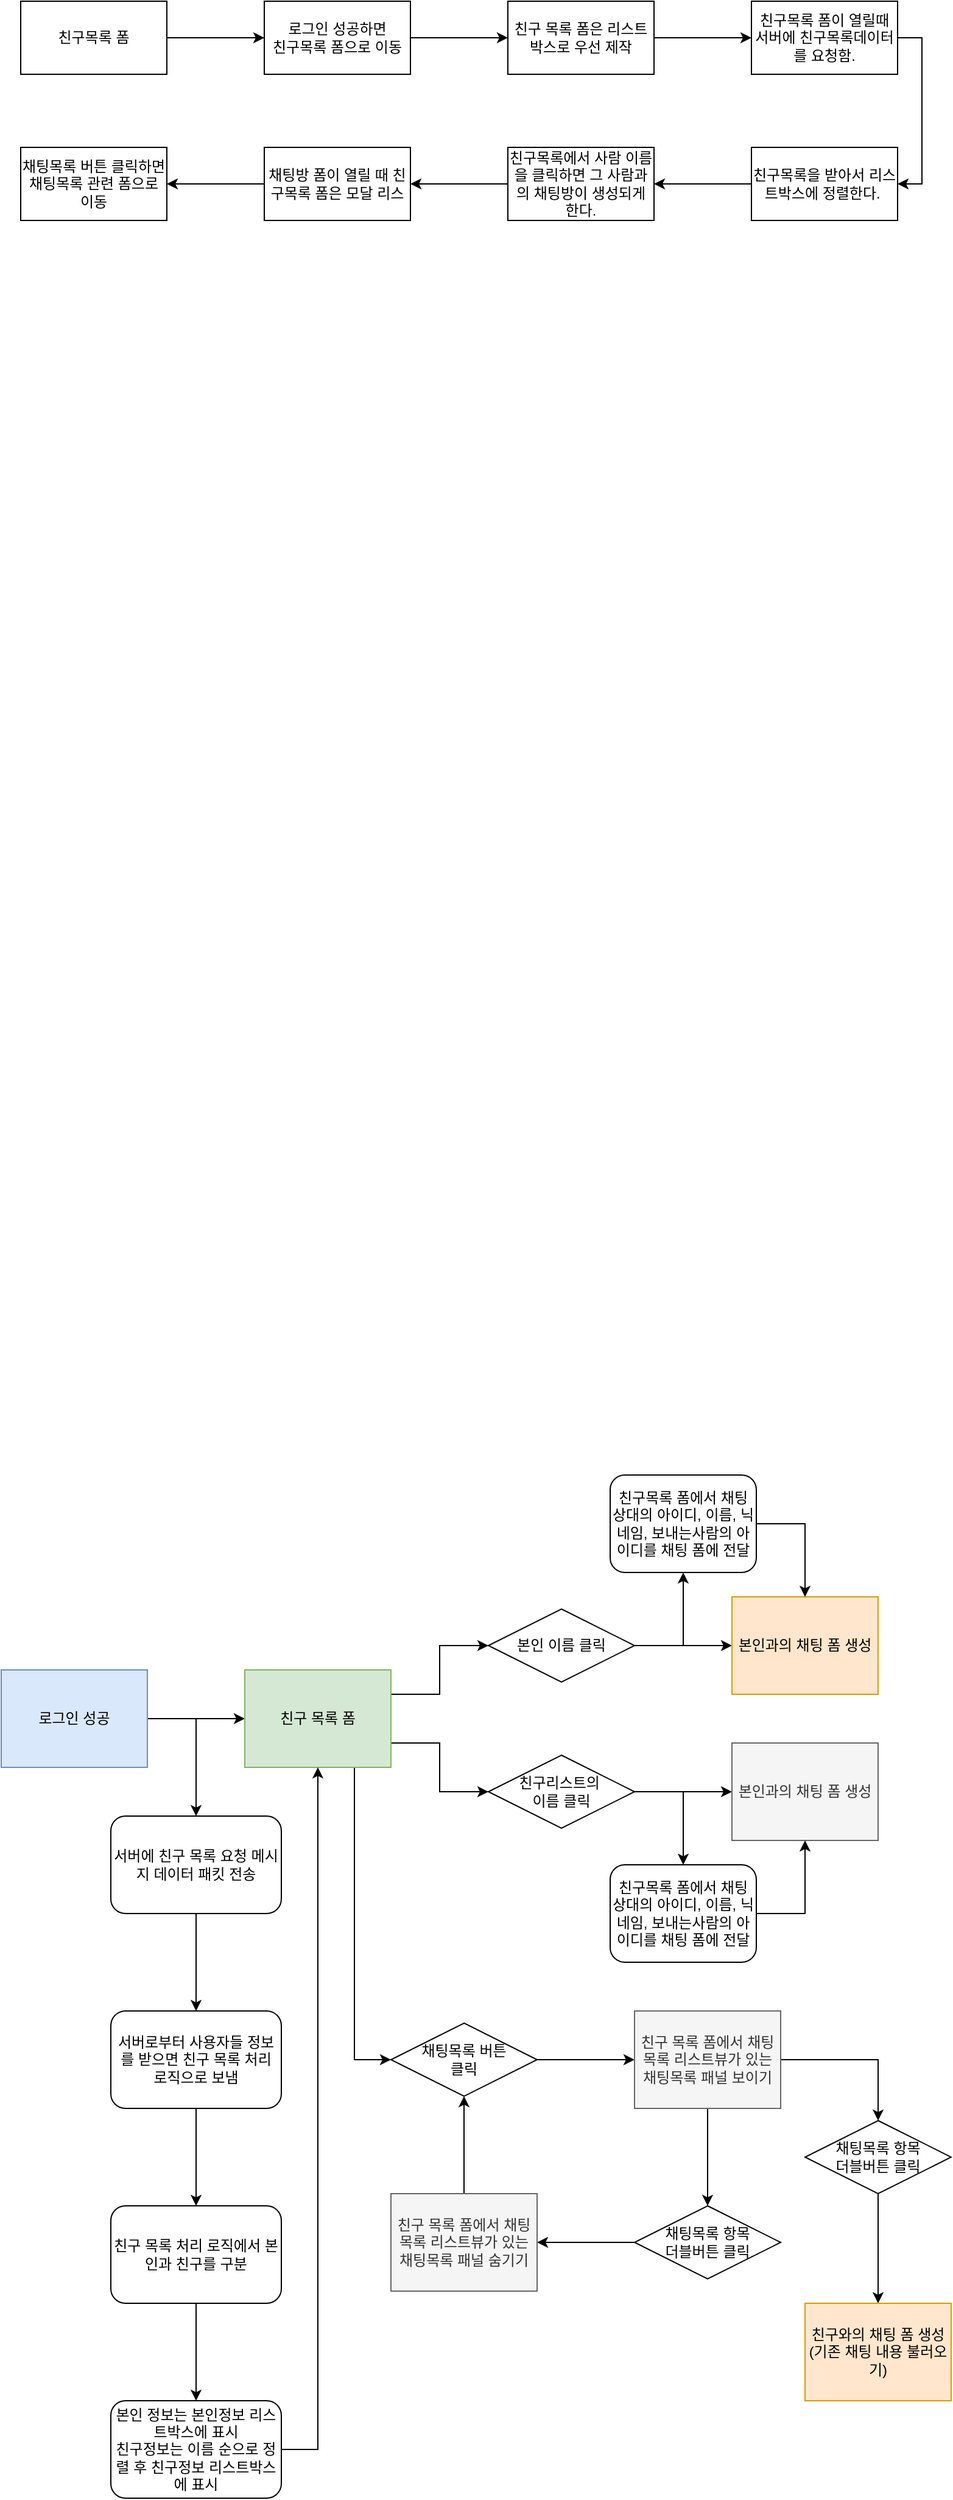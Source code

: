 <mxfile version="24.7.16">
  <diagram name="페이지-1" id="WD8YnnUV9YajNrHjpi7d">
    <mxGraphModel dx="1434" dy="1907" grid="1" gridSize="10" guides="1" tooltips="1" connect="1" arrows="1" fold="1" page="1" pageScale="1" pageWidth="827" pageHeight="1169" math="0" shadow="0">
      <root>
        <mxCell id="0" />
        <mxCell id="1" parent="0" />
        <mxCell id="jukemgydLVU4VasC8p-U-3" style="edgeStyle=orthogonalEdgeStyle;rounded=0;orthogonalLoop=1;jettySize=auto;html=1;exitX=1;exitY=0.5;exitDx=0;exitDy=0;entryX=0;entryY=0.5;entryDx=0;entryDy=0;" parent="1" source="UKj5YuaMbmcDBtGW1ipd-1" target="mCQldhAXyMoxN78i_hk_-1" edge="1">
          <mxGeometry relative="1" as="geometry" />
        </mxCell>
        <mxCell id="UKj5YuaMbmcDBtGW1ipd-1" value="친구목록 폼" style="rounded=0;whiteSpace=wrap;html=1;" parent="1" vertex="1">
          <mxGeometry x="40" y="-1010" width="120" height="60" as="geometry" />
        </mxCell>
        <mxCell id="jukemgydLVU4VasC8p-U-4" style="edgeStyle=orthogonalEdgeStyle;rounded=0;orthogonalLoop=1;jettySize=auto;html=1;exitX=1;exitY=0.5;exitDx=0;exitDy=0;entryX=0;entryY=0.5;entryDx=0;entryDy=0;" parent="1" source="mCQldhAXyMoxN78i_hk_-1" target="mCQldhAXyMoxN78i_hk_-2" edge="1">
          <mxGeometry relative="1" as="geometry" />
        </mxCell>
        <mxCell id="mCQldhAXyMoxN78i_hk_-1" value="로그인 성공하면&lt;div&gt;친구목록 폼으로 이동&lt;/div&gt;" style="rounded=0;whiteSpace=wrap;html=1;" parent="1" vertex="1">
          <mxGeometry x="240" y="-1010" width="120" height="60" as="geometry" />
        </mxCell>
        <mxCell id="jukemgydLVU4VasC8p-U-5" style="edgeStyle=orthogonalEdgeStyle;rounded=0;orthogonalLoop=1;jettySize=auto;html=1;exitX=1;exitY=0.5;exitDx=0;exitDy=0;entryX=0;entryY=0.5;entryDx=0;entryDy=0;" parent="1" source="mCQldhAXyMoxN78i_hk_-2" target="mCQldhAXyMoxN78i_hk_-3" edge="1">
          <mxGeometry relative="1" as="geometry" />
        </mxCell>
        <mxCell id="mCQldhAXyMoxN78i_hk_-2" value="친구 목록 폼은 리스트박스로 우선 제작" style="rounded=0;whiteSpace=wrap;html=1;" parent="1" vertex="1">
          <mxGeometry x="440" y="-1010" width="120" height="60" as="geometry" />
        </mxCell>
        <mxCell id="jukemgydLVU4VasC8p-U-6" style="edgeStyle=orthogonalEdgeStyle;rounded=0;orthogonalLoop=1;jettySize=auto;html=1;exitX=1;exitY=0.5;exitDx=0;exitDy=0;entryX=1;entryY=0.5;entryDx=0;entryDy=0;" parent="1" source="mCQldhAXyMoxN78i_hk_-3" target="jukemgydLVU4VasC8p-U-1" edge="1">
          <mxGeometry relative="1" as="geometry" />
        </mxCell>
        <mxCell id="mCQldhAXyMoxN78i_hk_-3" value="친구목록 폼이 열릴때 서버에 친구목록데이터를 요청함." style="rounded=0;whiteSpace=wrap;html=1;" parent="1" vertex="1">
          <mxGeometry x="640" y="-1010" width="120" height="60" as="geometry" />
        </mxCell>
        <mxCell id="jukemgydLVU4VasC8p-U-7" style="edgeStyle=orthogonalEdgeStyle;rounded=0;orthogonalLoop=1;jettySize=auto;html=1;exitX=0;exitY=0.5;exitDx=0;exitDy=0;entryX=1;entryY=0.5;entryDx=0;entryDy=0;" parent="1" source="jukemgydLVU4VasC8p-U-1" target="jukemgydLVU4VasC8p-U-2" edge="1">
          <mxGeometry relative="1" as="geometry" />
        </mxCell>
        <mxCell id="jukemgydLVU4VasC8p-U-1" value="친구목록을 받아서 리스트박스에 정렬한다.&amp;nbsp;" style="rounded=0;whiteSpace=wrap;html=1;" parent="1" vertex="1">
          <mxGeometry x="640" y="-890" width="120" height="60" as="geometry" />
        </mxCell>
        <mxCell id="jukemgydLVU4VasC8p-U-9" style="edgeStyle=orthogonalEdgeStyle;rounded=0;orthogonalLoop=1;jettySize=auto;html=1;exitX=0;exitY=0.5;exitDx=0;exitDy=0;entryX=1;entryY=0.5;entryDx=0;entryDy=0;" parent="1" source="jukemgydLVU4VasC8p-U-2" target="jukemgydLVU4VasC8p-U-8" edge="1">
          <mxGeometry relative="1" as="geometry">
            <mxPoint x="390" y="-860" as="targetPoint" />
          </mxGeometry>
        </mxCell>
        <mxCell id="jukemgydLVU4VasC8p-U-2" value="친구목록에서 사람 이름을 클릭하면 그 사람과의 채팅방이 생성되게 한다." style="rounded=0;whiteSpace=wrap;html=1;" parent="1" vertex="1">
          <mxGeometry x="440" y="-890" width="120" height="60" as="geometry" />
        </mxCell>
        <mxCell id="jukemgydLVU4VasC8p-U-11" style="edgeStyle=orthogonalEdgeStyle;rounded=0;orthogonalLoop=1;jettySize=auto;html=1;exitX=0;exitY=0.5;exitDx=0;exitDy=0;entryX=1;entryY=0.5;entryDx=0;entryDy=0;" parent="1" source="jukemgydLVU4VasC8p-U-8" target="jukemgydLVU4VasC8p-U-10" edge="1">
          <mxGeometry relative="1" as="geometry" />
        </mxCell>
        <mxCell id="jukemgydLVU4VasC8p-U-8" value="채팅방 폼이 열릴 때 친구목록 폼은 모달 리스" style="rounded=0;whiteSpace=wrap;html=1;" parent="1" vertex="1">
          <mxGeometry x="240" y="-890" width="120" height="60" as="geometry" />
        </mxCell>
        <mxCell id="jukemgydLVU4VasC8p-U-10" value="채팅목록 버튼 클릭하면 채팅목록 관련 폼으로 이동" style="rounded=0;whiteSpace=wrap;html=1;" parent="1" vertex="1">
          <mxGeometry x="40" y="-890" width="120" height="60" as="geometry" />
        </mxCell>
        <mxCell id="x0iYdePWhLgiK0Yyd-Qn-8" style="edgeStyle=orthogonalEdgeStyle;rounded=0;orthogonalLoop=1;jettySize=auto;html=1;exitX=1;exitY=0.5;exitDx=0;exitDy=0;entryX=0;entryY=0.5;entryDx=0;entryDy=0;" edge="1" parent="1" source="x0iYdePWhLgiK0Yyd-Qn-1" target="x0iYdePWhLgiK0Yyd-Qn-2">
          <mxGeometry relative="1" as="geometry">
            <mxPoint x="214" y="400" as="targetPoint" />
          </mxGeometry>
        </mxCell>
        <mxCell id="x0iYdePWhLgiK0Yyd-Qn-1" value="로그인 성공" style="rounded=0;whiteSpace=wrap;html=1;fillColor=#dae8fc;strokeColor=#6c8ebf;" vertex="1" parent="1">
          <mxGeometry x="24" y="360" width="120" height="80" as="geometry" />
        </mxCell>
        <mxCell id="x0iYdePWhLgiK0Yyd-Qn-20" style="edgeStyle=orthogonalEdgeStyle;rounded=0;orthogonalLoop=1;jettySize=auto;html=1;exitX=1;exitY=0.25;exitDx=0;exitDy=0;entryX=0;entryY=0.5;entryDx=0;entryDy=0;" edge="1" parent="1" source="x0iYdePWhLgiK0Yyd-Qn-2" target="x0iYdePWhLgiK0Yyd-Qn-18">
          <mxGeometry relative="1" as="geometry" />
        </mxCell>
        <mxCell id="x0iYdePWhLgiK0Yyd-Qn-24" style="edgeStyle=orthogonalEdgeStyle;rounded=0;orthogonalLoop=1;jettySize=auto;html=1;exitX=1;exitY=0.75;exitDx=0;exitDy=0;entryX=0;entryY=0.5;entryDx=0;entryDy=0;" edge="1" parent="1" source="x0iYdePWhLgiK0Yyd-Qn-2" target="x0iYdePWhLgiK0Yyd-Qn-23">
          <mxGeometry relative="1" as="geometry" />
        </mxCell>
        <mxCell id="x0iYdePWhLgiK0Yyd-Qn-35" style="edgeStyle=orthogonalEdgeStyle;rounded=0;orthogonalLoop=1;jettySize=auto;html=1;exitX=0.75;exitY=1;exitDx=0;exitDy=0;entryX=0;entryY=0.5;entryDx=0;entryDy=0;" edge="1" parent="1" source="x0iYdePWhLgiK0Yyd-Qn-2" target="x0iYdePWhLgiK0Yyd-Qn-34">
          <mxGeometry relative="1" as="geometry" />
        </mxCell>
        <mxCell id="x0iYdePWhLgiK0Yyd-Qn-2" value="친구 목록 폼" style="rounded=0;whiteSpace=wrap;html=1;fillColor=#d5e8d4;strokeColor=#82b366;" vertex="1" parent="1">
          <mxGeometry x="224" y="360" width="120" height="80" as="geometry" />
        </mxCell>
        <mxCell id="x0iYdePWhLgiK0Yyd-Qn-11" style="edgeStyle=orthogonalEdgeStyle;rounded=0;orthogonalLoop=1;jettySize=auto;html=1;exitX=0.5;exitY=1;exitDx=0;exitDy=0;entryX=0.5;entryY=0;entryDx=0;entryDy=0;" edge="1" parent="1" source="x0iYdePWhLgiK0Yyd-Qn-4" target="x0iYdePWhLgiK0Yyd-Qn-5">
          <mxGeometry relative="1" as="geometry" />
        </mxCell>
        <mxCell id="x0iYdePWhLgiK0Yyd-Qn-4" value="서버에 친구 목록 요청 메시지 데이터 패킷 전송" style="rounded=1;whiteSpace=wrap;html=1;" vertex="1" parent="1">
          <mxGeometry x="114" y="480" width="140" height="80" as="geometry" />
        </mxCell>
        <mxCell id="x0iYdePWhLgiK0Yyd-Qn-12" style="edgeStyle=orthogonalEdgeStyle;rounded=0;orthogonalLoop=1;jettySize=auto;html=1;exitX=0.5;exitY=1;exitDx=0;exitDy=0;entryX=0.5;entryY=0;entryDx=0;entryDy=0;" edge="1" parent="1" source="x0iYdePWhLgiK0Yyd-Qn-5" target="x0iYdePWhLgiK0Yyd-Qn-6">
          <mxGeometry relative="1" as="geometry" />
        </mxCell>
        <mxCell id="x0iYdePWhLgiK0Yyd-Qn-5" value="서버로부터 사용자들 정보를 받으면 친구 목록 처리 로직으로 보냄" style="rounded=1;whiteSpace=wrap;html=1;" vertex="1" parent="1">
          <mxGeometry x="114" y="640" width="140" height="80" as="geometry" />
        </mxCell>
        <mxCell id="x0iYdePWhLgiK0Yyd-Qn-13" style="edgeStyle=orthogonalEdgeStyle;rounded=0;orthogonalLoop=1;jettySize=auto;html=1;exitX=0.5;exitY=1;exitDx=0;exitDy=0;entryX=0.5;entryY=0;entryDx=0;entryDy=0;" edge="1" parent="1" source="x0iYdePWhLgiK0Yyd-Qn-6" target="x0iYdePWhLgiK0Yyd-Qn-7">
          <mxGeometry relative="1" as="geometry" />
        </mxCell>
        <mxCell id="x0iYdePWhLgiK0Yyd-Qn-6" value="친구 목록 처리 로직에서 본인과 친구를 구분" style="rounded=1;whiteSpace=wrap;html=1;" vertex="1" parent="1">
          <mxGeometry x="114" y="800" width="140" height="80" as="geometry" />
        </mxCell>
        <mxCell id="x0iYdePWhLgiK0Yyd-Qn-7" value="본인 정보는 본인정보 리스트박스에 표시&lt;div&gt;친구정보는 이름 순으로 정렬 후 친구정보 리스트박스에 표시&lt;/div&gt;" style="rounded=1;whiteSpace=wrap;html=1;" vertex="1" parent="1">
          <mxGeometry x="114" y="960" width="140" height="80" as="geometry" />
        </mxCell>
        <mxCell id="x0iYdePWhLgiK0Yyd-Qn-15" style="edgeStyle=orthogonalEdgeStyle;rounded=0;orthogonalLoop=1;jettySize=auto;html=1;exitX=1;exitY=0.5;exitDx=0;exitDy=0;entryX=0.5;entryY=1;entryDx=0;entryDy=0;" edge="1" parent="1" source="x0iYdePWhLgiK0Yyd-Qn-7" target="x0iYdePWhLgiK0Yyd-Qn-2">
          <mxGeometry relative="1" as="geometry">
            <mxPoint x="354" y="520" as="targetPoint" />
          </mxGeometry>
        </mxCell>
        <mxCell id="x0iYdePWhLgiK0Yyd-Qn-16" value="" style="endArrow=classic;html=1;rounded=0;entryX=0.5;entryY=0;entryDx=0;entryDy=0;" edge="1" parent="1" target="x0iYdePWhLgiK0Yyd-Qn-4">
          <mxGeometry width="50" height="50" relative="1" as="geometry">
            <mxPoint x="184" y="400" as="sourcePoint" />
            <mxPoint x="134" y="460" as="targetPoint" />
          </mxGeometry>
        </mxCell>
        <mxCell id="x0iYdePWhLgiK0Yyd-Qn-22" style="edgeStyle=orthogonalEdgeStyle;rounded=0;orthogonalLoop=1;jettySize=auto;html=1;exitX=1;exitY=0.5;exitDx=0;exitDy=0;entryX=0;entryY=0.5;entryDx=0;entryDy=0;" edge="1" parent="1" source="x0iYdePWhLgiK0Yyd-Qn-18" target="x0iYdePWhLgiK0Yyd-Qn-21">
          <mxGeometry relative="1" as="geometry" />
        </mxCell>
        <mxCell id="x0iYdePWhLgiK0Yyd-Qn-18" value="본인 이름 클릭" style="rhombus;whiteSpace=wrap;html=1;" vertex="1" parent="1">
          <mxGeometry x="424" y="310" width="120" height="60" as="geometry" />
        </mxCell>
        <mxCell id="x0iYdePWhLgiK0Yyd-Qn-21" value="본인과의 채팅 폼 생성" style="rounded=0;whiteSpace=wrap;html=1;fillColor=#ffe6cc;strokeColor=#d79b00;" vertex="1" parent="1">
          <mxGeometry x="624" y="300" width="120" height="80" as="geometry" />
        </mxCell>
        <mxCell id="x0iYdePWhLgiK0Yyd-Qn-26" style="edgeStyle=orthogonalEdgeStyle;rounded=0;orthogonalLoop=1;jettySize=auto;html=1;exitX=1;exitY=0.5;exitDx=0;exitDy=0;entryX=0;entryY=0.5;entryDx=0;entryDy=0;" edge="1" parent="1" source="x0iYdePWhLgiK0Yyd-Qn-23" target="x0iYdePWhLgiK0Yyd-Qn-25">
          <mxGeometry relative="1" as="geometry" />
        </mxCell>
        <mxCell id="x0iYdePWhLgiK0Yyd-Qn-23" value="친구리스트의&amp;nbsp;&lt;div&gt;이름 클릭&lt;/div&gt;" style="rhombus;whiteSpace=wrap;html=1;" vertex="1" parent="1">
          <mxGeometry x="424" y="430" width="120" height="60" as="geometry" />
        </mxCell>
        <mxCell id="x0iYdePWhLgiK0Yyd-Qn-25" value="본인과의 채팅 폼 생성" style="rounded=0;whiteSpace=wrap;html=1;fillColor=#f5f5f5;strokeColor=#666666;fontColor=#333333;" vertex="1" parent="1">
          <mxGeometry x="624" y="420" width="120" height="80" as="geometry" />
        </mxCell>
        <mxCell id="x0iYdePWhLgiK0Yyd-Qn-27" value="" style="endArrow=classic;html=1;rounded=0;" edge="1" parent="1" target="x0iYdePWhLgiK0Yyd-Qn-28">
          <mxGeometry width="50" height="50" relative="1" as="geometry">
            <mxPoint x="584" y="340" as="sourcePoint" />
            <mxPoint x="424" y="420" as="targetPoint" />
          </mxGeometry>
        </mxCell>
        <mxCell id="x0iYdePWhLgiK0Yyd-Qn-29" style="edgeStyle=orthogonalEdgeStyle;rounded=0;orthogonalLoop=1;jettySize=auto;html=1;exitX=1;exitY=0.5;exitDx=0;exitDy=0;entryX=0.5;entryY=0;entryDx=0;entryDy=0;" edge="1" parent="1" source="x0iYdePWhLgiK0Yyd-Qn-28" target="x0iYdePWhLgiK0Yyd-Qn-21">
          <mxGeometry relative="1" as="geometry" />
        </mxCell>
        <mxCell id="x0iYdePWhLgiK0Yyd-Qn-28" value="친구목록 폼에서 채팅 상대의 아이디, 이름, 닉네임, 보내는사람의 아이디를 채팅 폼에 전달" style="rounded=1;whiteSpace=wrap;html=1;" vertex="1" parent="1">
          <mxGeometry x="524" y="200" width="120" height="80" as="geometry" />
        </mxCell>
        <mxCell id="x0iYdePWhLgiK0Yyd-Qn-32" style="edgeStyle=orthogonalEdgeStyle;rounded=0;orthogonalLoop=1;jettySize=auto;html=1;exitX=1;exitY=0.5;exitDx=0;exitDy=0;entryX=0.5;entryY=1;entryDx=0;entryDy=0;" edge="1" parent="1" source="x0iYdePWhLgiK0Yyd-Qn-30" target="x0iYdePWhLgiK0Yyd-Qn-25">
          <mxGeometry relative="1" as="geometry" />
        </mxCell>
        <mxCell id="x0iYdePWhLgiK0Yyd-Qn-30" value="친구목록 폼에서 채팅 상대의 아이디, 이름, 닉네임, 보내는사람의 아이디를 채팅 폼에 전달" style="rounded=1;whiteSpace=wrap;html=1;" vertex="1" parent="1">
          <mxGeometry x="524" y="520" width="120" height="80" as="geometry" />
        </mxCell>
        <mxCell id="x0iYdePWhLgiK0Yyd-Qn-31" value="" style="endArrow=classic;html=1;rounded=0;entryX=0.5;entryY=0;entryDx=0;entryDy=0;" edge="1" parent="1" target="x0iYdePWhLgiK0Yyd-Qn-30">
          <mxGeometry width="50" height="50" relative="1" as="geometry">
            <mxPoint x="584" y="460" as="sourcePoint" />
            <mxPoint x="424" y="420" as="targetPoint" />
          </mxGeometry>
        </mxCell>
        <mxCell id="x0iYdePWhLgiK0Yyd-Qn-37" style="edgeStyle=orthogonalEdgeStyle;rounded=0;orthogonalLoop=1;jettySize=auto;html=1;exitX=1;exitY=0.5;exitDx=0;exitDy=0;entryX=0;entryY=0.5;entryDx=0;entryDy=0;" edge="1" parent="1" source="x0iYdePWhLgiK0Yyd-Qn-34" target="x0iYdePWhLgiK0Yyd-Qn-36">
          <mxGeometry relative="1" as="geometry" />
        </mxCell>
        <mxCell id="x0iYdePWhLgiK0Yyd-Qn-34" value="채팅목록 버튼&lt;div&gt;클릭&lt;/div&gt;" style="rhombus;whiteSpace=wrap;html=1;" vertex="1" parent="1">
          <mxGeometry x="344" y="650" width="120" height="60" as="geometry" />
        </mxCell>
        <mxCell id="x0iYdePWhLgiK0Yyd-Qn-39" style="edgeStyle=orthogonalEdgeStyle;rounded=0;orthogonalLoop=1;jettySize=auto;html=1;exitX=1;exitY=0.5;exitDx=0;exitDy=0;entryX=0.5;entryY=0;entryDx=0;entryDy=0;" edge="1" parent="1" source="x0iYdePWhLgiK0Yyd-Qn-36" target="x0iYdePWhLgiK0Yyd-Qn-38">
          <mxGeometry relative="1" as="geometry" />
        </mxCell>
        <mxCell id="x0iYdePWhLgiK0Yyd-Qn-41" style="edgeStyle=orthogonalEdgeStyle;rounded=0;orthogonalLoop=1;jettySize=auto;html=1;exitX=0.5;exitY=1;exitDx=0;exitDy=0;entryX=0.5;entryY=0;entryDx=0;entryDy=0;" edge="1" parent="1" source="x0iYdePWhLgiK0Yyd-Qn-36" target="x0iYdePWhLgiK0Yyd-Qn-40">
          <mxGeometry relative="1" as="geometry" />
        </mxCell>
        <mxCell id="x0iYdePWhLgiK0Yyd-Qn-36" value="친구 목록 폼에서 채팅 목록 리스트뷰가 있는 채팅목록 패널 보이기" style="rounded=0;whiteSpace=wrap;html=1;fillColor=#f5f5f5;fontColor=#333333;strokeColor=#666666;" vertex="1" parent="1">
          <mxGeometry x="544" y="640" width="120" height="80" as="geometry" />
        </mxCell>
        <mxCell id="x0iYdePWhLgiK0Yyd-Qn-47" style="edgeStyle=orthogonalEdgeStyle;rounded=0;orthogonalLoop=1;jettySize=auto;html=1;exitX=0.5;exitY=1;exitDx=0;exitDy=0;entryX=0.5;entryY=0;entryDx=0;entryDy=0;" edge="1" parent="1" source="x0iYdePWhLgiK0Yyd-Qn-38" target="x0iYdePWhLgiK0Yyd-Qn-46">
          <mxGeometry relative="1" as="geometry" />
        </mxCell>
        <mxCell id="x0iYdePWhLgiK0Yyd-Qn-38" value="채팅목록 항목&lt;div&gt;더블버튼&amp;nbsp;&lt;span style=&quot;background-color: initial;&quot;&gt;클릭&lt;/span&gt;&lt;/div&gt;" style="rhombus;whiteSpace=wrap;html=1;" vertex="1" parent="1">
          <mxGeometry x="684" y="730" width="120" height="60" as="geometry" />
        </mxCell>
        <mxCell id="x0iYdePWhLgiK0Yyd-Qn-44" style="edgeStyle=orthogonalEdgeStyle;rounded=0;orthogonalLoop=1;jettySize=auto;html=1;exitX=0;exitY=0.5;exitDx=0;exitDy=0;entryX=1;entryY=0.5;entryDx=0;entryDy=0;" edge="1" parent="1" source="x0iYdePWhLgiK0Yyd-Qn-40" target="x0iYdePWhLgiK0Yyd-Qn-43">
          <mxGeometry relative="1" as="geometry" />
        </mxCell>
        <mxCell id="x0iYdePWhLgiK0Yyd-Qn-40" value="채팅목록 항목&lt;div&gt;더블버튼&amp;nbsp;&lt;span style=&quot;background-color: initial;&quot;&gt;클릭&lt;/span&gt;&lt;/div&gt;" style="rhombus;whiteSpace=wrap;html=1;" vertex="1" parent="1">
          <mxGeometry x="544" y="800" width="120" height="60" as="geometry" />
        </mxCell>
        <mxCell id="x0iYdePWhLgiK0Yyd-Qn-45" style="edgeStyle=orthogonalEdgeStyle;rounded=0;orthogonalLoop=1;jettySize=auto;html=1;exitX=0.5;exitY=0;exitDx=0;exitDy=0;entryX=0.5;entryY=1;entryDx=0;entryDy=0;" edge="1" parent="1" source="x0iYdePWhLgiK0Yyd-Qn-43" target="x0iYdePWhLgiK0Yyd-Qn-34">
          <mxGeometry relative="1" as="geometry" />
        </mxCell>
        <mxCell id="x0iYdePWhLgiK0Yyd-Qn-43" value="친구 목록 폼에서 채팅 목록 리스트뷰가 있는 채팅목록 패널 숨기기" style="rounded=0;whiteSpace=wrap;html=1;fillColor=#f5f5f5;fontColor=#333333;strokeColor=#666666;" vertex="1" parent="1">
          <mxGeometry x="344" y="790" width="120" height="80" as="geometry" />
        </mxCell>
        <mxCell id="x0iYdePWhLgiK0Yyd-Qn-46" value="친구와의 채팅 폼 생성&lt;div&gt;&lt;span style=&quot;background-color: initial;&quot;&gt;(기존 채팅 내용 불러오기)&lt;/span&gt;&lt;/div&gt;" style="rounded=0;whiteSpace=wrap;html=1;fillColor=#ffe6cc;strokeColor=#d79b00;" vertex="1" parent="1">
          <mxGeometry x="684" y="880" width="120" height="80" as="geometry" />
        </mxCell>
      </root>
    </mxGraphModel>
  </diagram>
</mxfile>

